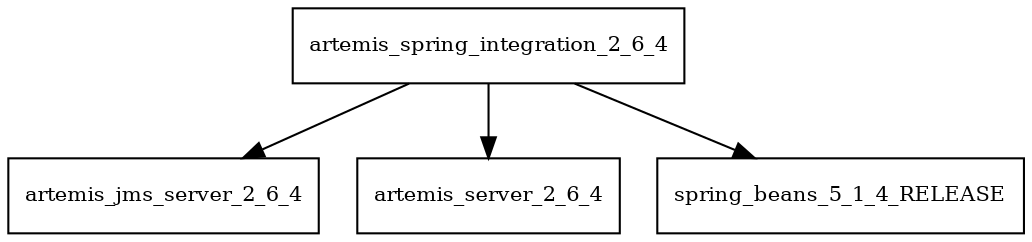 digraph artemis_spring_integration_2_6_4_dependencies {
  node [shape = box, fontsize=10.0];
  artemis_spring_integration_2_6_4 -> artemis_jms_server_2_6_4;
  artemis_spring_integration_2_6_4 -> artemis_server_2_6_4;
  artemis_spring_integration_2_6_4 -> spring_beans_5_1_4_RELEASE;
}
